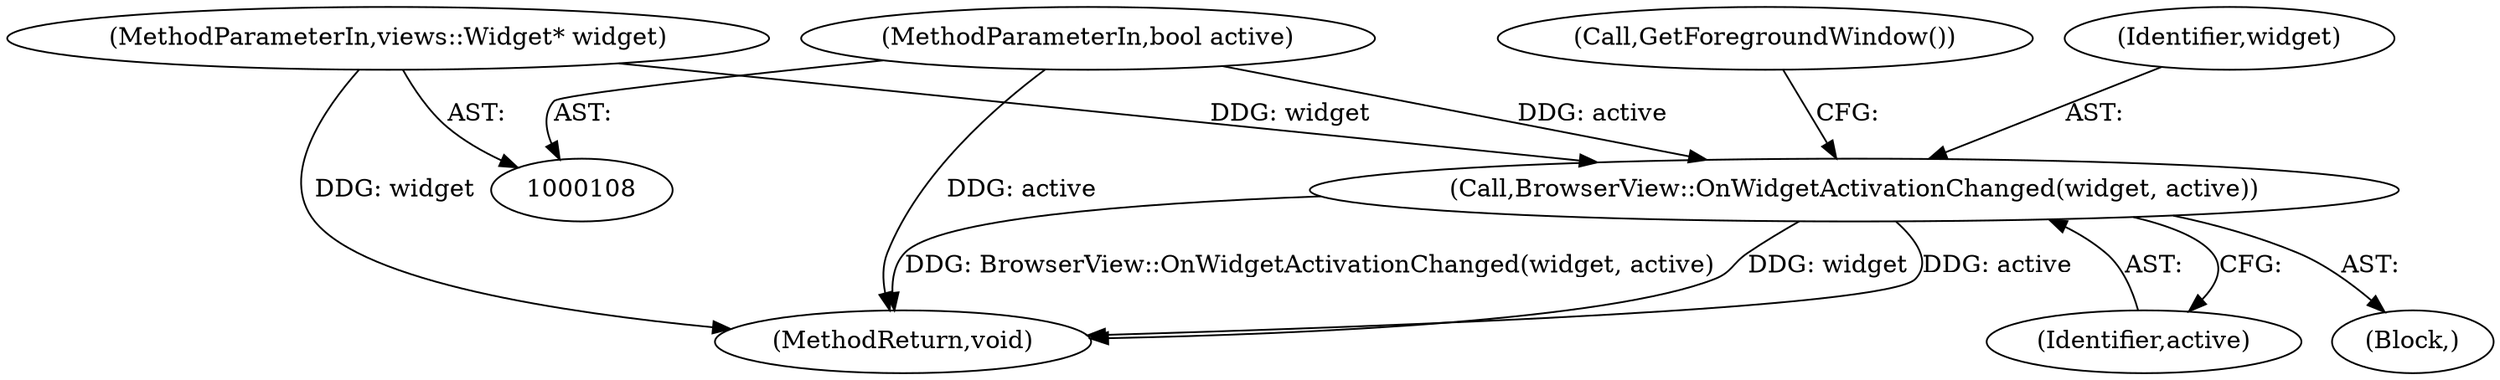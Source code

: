 digraph "0_Chrome_10c7ed8f076afd290fccf283d8bc416959722ca3_0@pointer" {
"1000112" [label="(Call,BrowserView::OnWidgetActivationChanged(widget, active))"];
"1000109" [label="(MethodParameterIn,views::Widget* widget)"];
"1000110" [label="(MethodParameterIn,bool active)"];
"1000109" [label="(MethodParameterIn,views::Widget* widget)"];
"1000115" [label="(Call,GetForegroundWindow())"];
"1000111" [label="(Block,)"];
"1000110" [label="(MethodParameterIn,bool active)"];
"1000112" [label="(Call,BrowserView::OnWidgetActivationChanged(widget, active))"];
"1000114" [label="(Identifier,active)"];
"1000136" [label="(MethodReturn,void)"];
"1000113" [label="(Identifier,widget)"];
"1000112" -> "1000111"  [label="AST: "];
"1000112" -> "1000114"  [label="CFG: "];
"1000113" -> "1000112"  [label="AST: "];
"1000114" -> "1000112"  [label="AST: "];
"1000115" -> "1000112"  [label="CFG: "];
"1000112" -> "1000136"  [label="DDG: active"];
"1000112" -> "1000136"  [label="DDG: BrowserView::OnWidgetActivationChanged(widget, active)"];
"1000112" -> "1000136"  [label="DDG: widget"];
"1000109" -> "1000112"  [label="DDG: widget"];
"1000110" -> "1000112"  [label="DDG: active"];
"1000109" -> "1000108"  [label="AST: "];
"1000109" -> "1000136"  [label="DDG: widget"];
"1000110" -> "1000108"  [label="AST: "];
"1000110" -> "1000136"  [label="DDG: active"];
}
